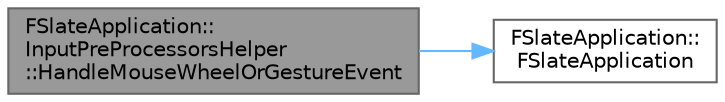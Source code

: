 digraph "FSlateApplication::InputPreProcessorsHelper::HandleMouseWheelOrGestureEvent"
{
 // INTERACTIVE_SVG=YES
 // LATEX_PDF_SIZE
  bgcolor="transparent";
  edge [fontname=Helvetica,fontsize=10,labelfontname=Helvetica,labelfontsize=10];
  node [fontname=Helvetica,fontsize=10,shape=box,height=0.2,width=0.4];
  rankdir="LR";
  Node1 [id="Node000001",label="FSlateApplication::\lInputPreProcessorsHelper\l::HandleMouseWheelOrGestureEvent",height=0.2,width=0.4,color="gray40", fillcolor="grey60", style="filled", fontcolor="black",tooltip=" "];
  Node1 -> Node2 [id="edge1_Node000001_Node000002",color="steelblue1",style="solid",tooltip=" "];
  Node2 [id="Node000002",label="FSlateApplication::\lFSlateApplication",height=0.2,width=0.4,color="grey40", fillcolor="white", style="filled",URL="$dc/df2/classFSlateApplication.html#a48184993c71d99fcba758fc94b64888d",tooltip=" "];
}
